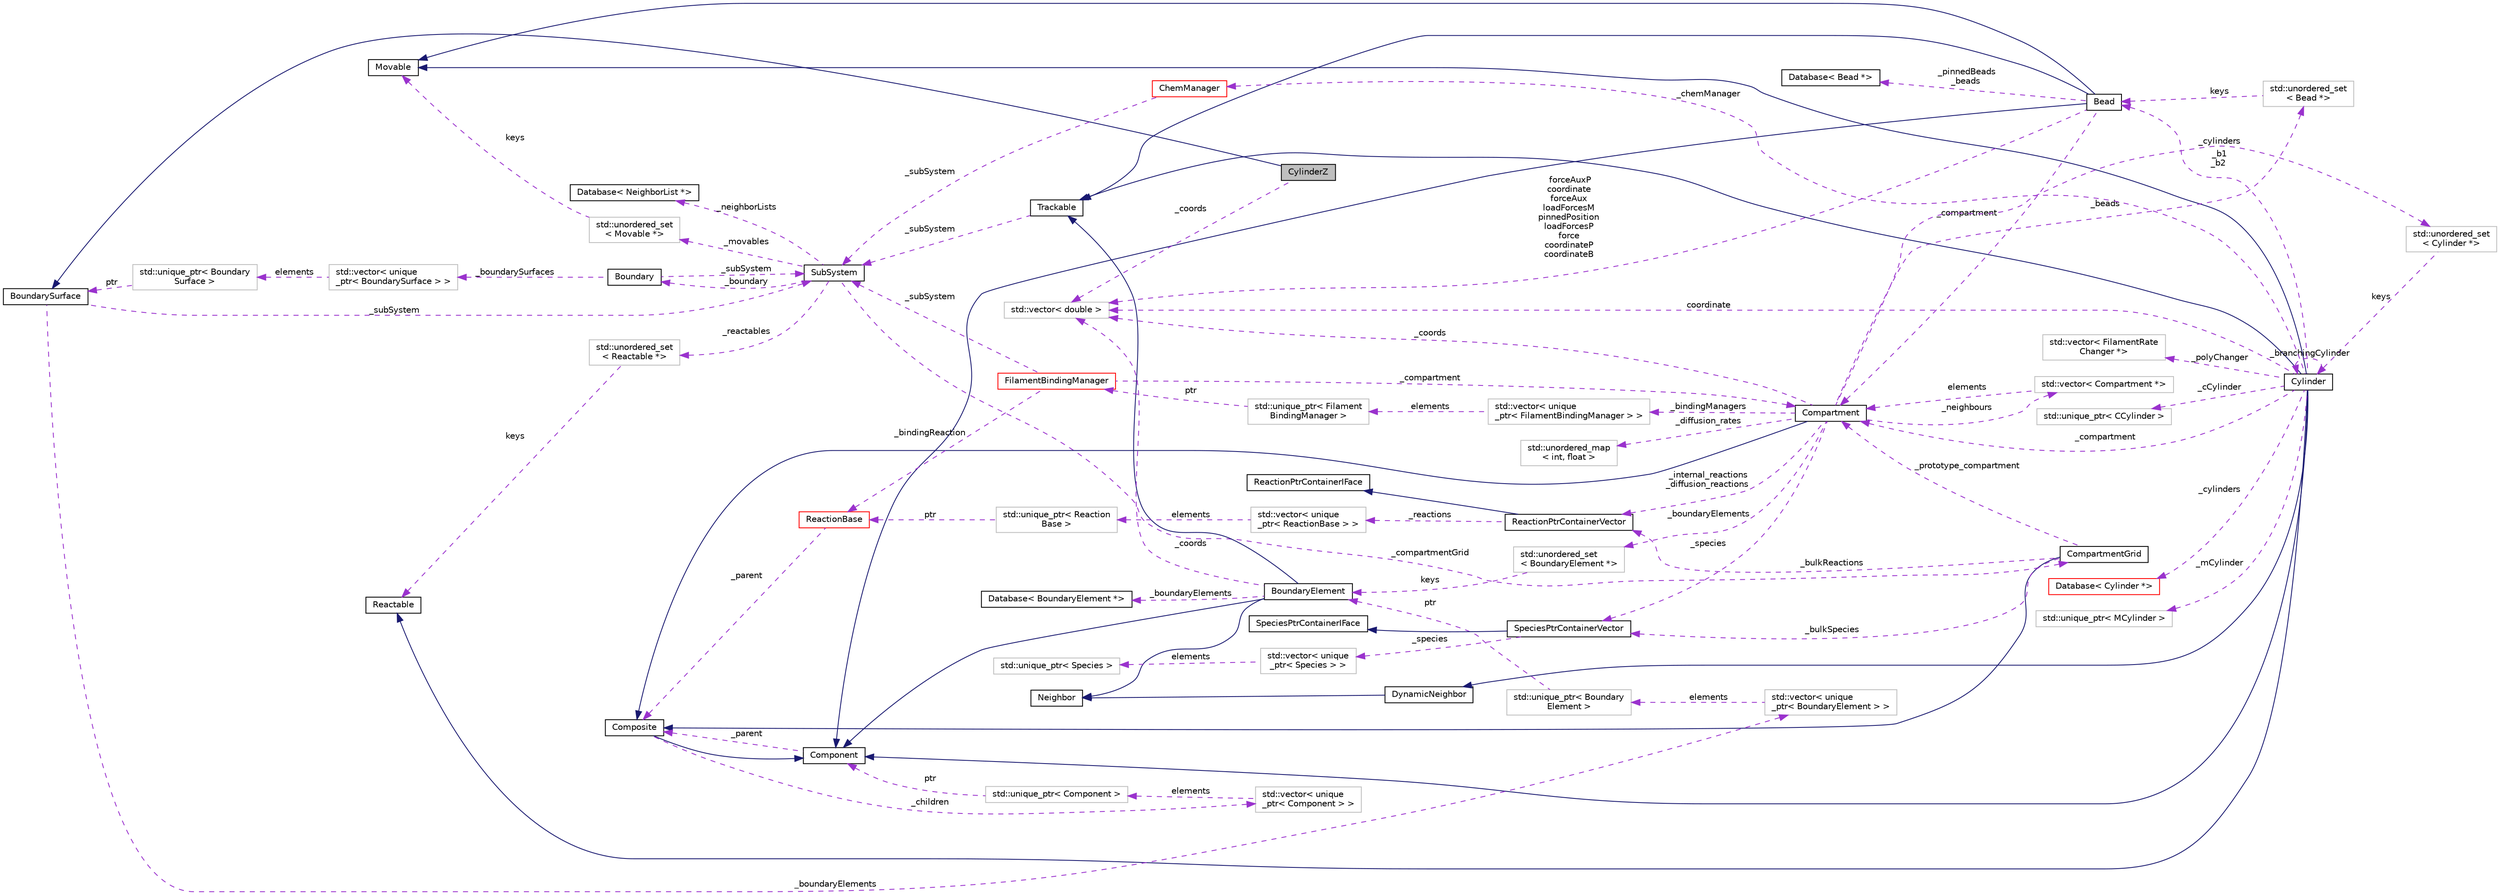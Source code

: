 digraph "CylinderZ"
{
 // INTERACTIVE_SVG=YES
  edge [fontname="Helvetica",fontsize="10",labelfontname="Helvetica",labelfontsize="10"];
  node [fontname="Helvetica",fontsize="10",shape=record];
  rankdir="LR";
  Node2 [label="CylinderZ",height=0.2,width=0.4,color="black", fillcolor="grey75", style="filled", fontcolor="black"];
  Node3 -> Node2 [dir="back",color="midnightblue",fontsize="10",style="solid",fontname="Helvetica"];
  Node3 [label="BoundarySurface",height=0.2,width=0.4,color="black", fillcolor="white", style="filled",URL="$classBoundarySurface.html",tooltip="A boundary shape that holds BoundaryElements. "];
  Node4 -> Node3 [dir="back",color="darkorchid3",fontsize="10",style="dashed",label=" _subSystem" ,fontname="Helvetica"];
  Node4 [label="SubSystem",height=0.2,width=0.4,color="black", fillcolor="white", style="filled",URL="$classSubSystem.html",tooltip="Manages all Movables and Reactables. "];
  Node5 -> Node4 [dir="back",color="darkorchid3",fontsize="10",style="dashed",label=" _movables" ,fontname="Helvetica"];
  Node5 [label="std::unordered_set\l\< Movable *\>",height=0.2,width=0.4,color="grey75", fillcolor="white", style="filled"];
  Node6 -> Node5 [dir="back",color="darkorchid3",fontsize="10",style="dashed",label=" keys" ,fontname="Helvetica"];
  Node6 [label="Movable",height=0.2,width=0.4,color="black", fillcolor="white", style="filled",URL="$classMovable.html",tooltip="An abstract base class for a movable element in the SubSystem. "];
  Node7 -> Node4 [dir="back",color="darkorchid3",fontsize="10",style="dashed",label=" _reactables" ,fontname="Helvetica"];
  Node7 [label="std::unordered_set\l\< Reactable *\>",height=0.2,width=0.4,color="grey75", fillcolor="white", style="filled"];
  Node8 -> Node7 [dir="back",color="darkorchid3",fontsize="10",style="dashed",label=" keys" ,fontname="Helvetica"];
  Node8 [label="Reactable",height=0.2,width=0.4,color="black", fillcolor="white", style="filled",URL="$classReactable.html",tooltip="An abstract base class for a reactable element in the SubSystem. "];
  Node9 -> Node4 [dir="back",color="darkorchid3",fontsize="10",style="dashed",label=" _boundary" ,fontname="Helvetica"];
  Node9 [label="Boundary",height=0.2,width=0.4,color="black", fillcolor="white", style="filled",URL="$classBoundary.html",tooltip="To store all BoundarySurfaces that are in the SubSystem. "];
  Node4 -> Node9 [dir="back",color="darkorchid3",fontsize="10",style="dashed",label=" _subSystem" ,fontname="Helvetica"];
  Node10 -> Node9 [dir="back",color="darkorchid3",fontsize="10",style="dashed",label=" _boundarySurfaces" ,fontname="Helvetica"];
  Node10 [label="std::vector\< unique\l_ptr\< BoundarySurface \> \>",height=0.2,width=0.4,color="grey75", fillcolor="white", style="filled"];
  Node11 -> Node10 [dir="back",color="darkorchid3",fontsize="10",style="dashed",label=" elements" ,fontname="Helvetica"];
  Node11 [label="std::unique_ptr\< Boundary\lSurface \>",height=0.2,width=0.4,color="grey75", fillcolor="white", style="filled"];
  Node3 -> Node11 [dir="back",color="darkorchid3",fontsize="10",style="dashed",label=" ptr" ,fontname="Helvetica"];
  Node12 -> Node4 [dir="back",color="darkorchid3",fontsize="10",style="dashed",label=" _compartmentGrid" ,fontname="Helvetica"];
  Node12 [label="CompartmentGrid",height=0.2,width=0.4,color="black", fillcolor="white", style="filled",URL="$classCompartmentGrid.html",tooltip="A simple n-dimensional grid of Compartment objects. "];
  Node13 -> Node12 [dir="back",color="midnightblue",fontsize="10",style="solid",fontname="Helvetica"];
  Node13 [label="Composite",height=0.2,width=0.4,color="black", fillcolor="white", style="filled",URL="$classComposite.html",tooltip="The aggregating class for the Composite pattern. "];
  Node14 -> Node13 [dir="back",color="midnightblue",fontsize="10",style="solid",fontname="Helvetica"];
  Node14 [label="Component",height=0.2,width=0.4,color="black", fillcolor="white", style="filled",URL="$classComponent.html",tooltip="The base class for the Composite pattern hieararchy. "];
  Node13 -> Node14 [dir="back",color="darkorchid3",fontsize="10",style="dashed",label=" _parent" ,fontname="Helvetica"];
  Node15 -> Node13 [dir="back",color="darkorchid3",fontsize="10",style="dashed",label=" _children" ,fontname="Helvetica"];
  Node15 [label="std::vector\< unique\l_ptr\< Component \> \>",height=0.2,width=0.4,color="grey75", fillcolor="white", style="filled"];
  Node16 -> Node15 [dir="back",color="darkorchid3",fontsize="10",style="dashed",label=" elements" ,fontname="Helvetica"];
  Node16 [label="std::unique_ptr\< Component \>",height=0.2,width=0.4,color="grey75", fillcolor="white", style="filled"];
  Node14 -> Node16 [dir="back",color="darkorchid3",fontsize="10",style="dashed",label=" ptr" ,fontname="Helvetica"];
  Node17 -> Node12 [dir="back",color="darkorchid3",fontsize="10",style="dashed",label=" _prototype_compartment" ,fontname="Helvetica"];
  Node17 [label="Compartment",height=0.2,width=0.4,color="black", fillcolor="white", style="filled",URL="$classCompartment.html",tooltip="A container or holding Species and Reactions. "];
  Node13 -> Node17 [dir="back",color="midnightblue",fontsize="10",style="solid",fontname="Helvetica"];
  Node18 -> Node17 [dir="back",color="darkorchid3",fontsize="10",style="dashed",label=" _beads" ,fontname="Helvetica"];
  Node18 [label="std::unordered_set\l\< Bead *\>",height=0.2,width=0.4,color="grey75", fillcolor="white", style="filled"];
  Node19 -> Node18 [dir="back",color="darkorchid3",fontsize="10",style="dashed",label=" keys" ,fontname="Helvetica"];
  Node19 [label="Bead",height=0.2,width=0.4,color="black", fillcolor="white", style="filled",URL="$classBead.html",tooltip="Represents a single coordinate between Cylinders, and holds forces needed for mechanical equilibratio..."];
  Node14 -> Node19 [dir="back",color="midnightblue",fontsize="10",style="solid",fontname="Helvetica"];
  Node20 -> Node19 [dir="back",color="midnightblue",fontsize="10",style="solid",fontname="Helvetica"];
  Node20 [label="Trackable",height=0.2,width=0.4,color="black", fillcolor="white", style="filled",URL="$classTrackable.html",tooltip="An abstract base class for a trackable object in the SubSystem. "];
  Node4 -> Node20 [dir="back",color="darkorchid3",fontsize="10",style="dashed",label=" _subSystem" ,fontname="Helvetica"];
  Node6 -> Node19 [dir="back",color="midnightblue",fontsize="10",style="solid",fontname="Helvetica"];
  Node17 -> Node19 [dir="back",color="darkorchid3",fontsize="10",style="dashed",label=" _compartment" ,fontname="Helvetica"];
  Node21 -> Node19 [dir="back",color="darkorchid3",fontsize="10",style="dashed",label=" _pinnedBeads\n_beads" ,fontname="Helvetica"];
  Node21 [label="Database\< Bead *\>",height=0.2,width=0.4,color="black", fillcolor="white", style="filled",URL="$classDatabase.html"];
  Node22 -> Node19 [dir="back",color="darkorchid3",fontsize="10",style="dashed",label=" forceAuxP\ncoordinate\nforceAux\nloadForcesM\npinnedPosition\nloadForcesP\nforce\ncoordinateP\ncoordinateB" ,fontname="Helvetica"];
  Node22 [label="std::vector\< double \>",height=0.2,width=0.4,color="grey75", fillcolor="white", style="filled"];
  Node23 -> Node17 [dir="back",color="darkorchid3",fontsize="10",style="dashed",label=" _neighbours" ,fontname="Helvetica"];
  Node23 [label="std::vector\< Compartment *\>",height=0.2,width=0.4,color="grey75", fillcolor="white", style="filled"];
  Node17 -> Node23 [dir="back",color="darkorchid3",fontsize="10",style="dashed",label=" elements" ,fontname="Helvetica"];
  Node24 -> Node17 [dir="back",color="darkorchid3",fontsize="10",style="dashed",label=" _cylinders" ,fontname="Helvetica"];
  Node24 [label="std::unordered_set\l\< Cylinder *\>",height=0.2,width=0.4,color="grey75", fillcolor="white", style="filled"];
  Node25 -> Node24 [dir="back",color="darkorchid3",fontsize="10",style="dashed",label=" keys" ,fontname="Helvetica"];
  Node25 [label="Cylinder",height=0.2,width=0.4,color="black", fillcolor="white", style="filled",URL="$classCylinder.html",tooltip="A container to store a MCylinder and CCylinder. "];
  Node14 -> Node25 [dir="back",color="midnightblue",fontsize="10",style="solid",fontname="Helvetica"];
  Node20 -> Node25 [dir="back",color="midnightblue",fontsize="10",style="solid",fontname="Helvetica"];
  Node6 -> Node25 [dir="back",color="midnightblue",fontsize="10",style="solid",fontname="Helvetica"];
  Node8 -> Node25 [dir="back",color="midnightblue",fontsize="10",style="solid",fontname="Helvetica"];
  Node26 -> Node25 [dir="back",color="midnightblue",fontsize="10",style="solid",fontname="Helvetica"];
  Node26 [label="DynamicNeighbor",height=0.2,width=0.4,color="black", fillcolor="white", style="filled",URL="$classDynamicNeighbor.html",tooltip="An abstract base class for any element that can be added or removed from a NeighborList dynamically a..."];
  Node27 -> Node26 [dir="back",color="midnightblue",fontsize="10",style="solid",fontname="Helvetica"];
  Node27 [label="Neighbor",height=0.2,width=0.4,color="black", fillcolor="white", style="filled",URL="$classNeighbor.html",tooltip="An abstract base class for any element that can be added or removed from a NeighborList statically at..."];
  Node25 -> Node25 [dir="back",color="darkorchid3",fontsize="10",style="dashed",label=" _branchingCylinder" ,fontname="Helvetica"];
  Node28 -> Node25 [dir="back",color="darkorchid3",fontsize="10",style="dashed",label=" _polyChanger" ,fontname="Helvetica"];
  Node28 [label="std::vector\< FilamentRate\lChanger *\>",height=0.2,width=0.4,color="grey75", fillcolor="white", style="filled"];
  Node30 -> Node25 [dir="back",color="darkorchid3",fontsize="10",style="dashed",label=" _cCylinder" ,fontname="Helvetica"];
  Node30 [label="std::unique_ptr\< CCylinder \>",height=0.2,width=0.4,color="grey75", fillcolor="white", style="filled"];
  Node19 -> Node25 [dir="back",color="darkorchid3",fontsize="10",style="dashed",label=" _b1\n_b2" ,fontname="Helvetica"];
  Node50 -> Node25 [dir="back",color="darkorchid3",fontsize="10",style="dashed",label=" _cylinders" ,fontname="Helvetica"];
  Node50 [label="Database\< Cylinder *\>",height=0.2,width=0.4,color="red", fillcolor="white", style="filled",URL="$classDatabase.html"];
  Node17 -> Node25 [dir="back",color="darkorchid3",fontsize="10",style="dashed",label=" _compartment" ,fontname="Helvetica"];
  Node52 -> Node25 [dir="back",color="darkorchid3",fontsize="10",style="dashed",label=" _chemManager" ,fontname="Helvetica"];
  Node52 [label="ChemManager",height=0.2,width=0.4,color="red", fillcolor="white", style="filled",URL="$classChemManager.html",tooltip="For initailizing chemical reactions based on a specific system. "];
  Node4 -> Node52 [dir="back",color="darkorchid3",fontsize="10",style="dashed",label=" _subSystem" ,fontname="Helvetica"];
  Node66 -> Node25 [dir="back",color="darkorchid3",fontsize="10",style="dashed",label=" _mCylinder" ,fontname="Helvetica"];
  Node66 [label="std::unique_ptr\< MCylinder \>",height=0.2,width=0.4,color="grey75", fillcolor="white", style="filled"];
  Node22 -> Node25 [dir="back",color="darkorchid3",fontsize="10",style="dashed",label=" coordinate" ,fontname="Helvetica"];
  Node68 -> Node17 [dir="back",color="darkorchid3",fontsize="10",style="dashed",label=" _boundaryElements" ,fontname="Helvetica"];
  Node68 [label="std::unordered_set\l\< BoundaryElement *\>",height=0.2,width=0.4,color="grey75", fillcolor="white", style="filled"];
  Node69 -> Node68 [dir="back",color="darkorchid3",fontsize="10",style="dashed",label=" keys" ,fontname="Helvetica"];
  Node69 [label="BoundaryElement",height=0.2,width=0.4,color="black", fillcolor="white", style="filled",URL="$classBoundaryElement.html",tooltip="Represents an element of a BoundarySurface. "];
  Node14 -> Node69 [dir="back",color="midnightblue",fontsize="10",style="solid",fontname="Helvetica"];
  Node20 -> Node69 [dir="back",color="midnightblue",fontsize="10",style="solid",fontname="Helvetica"];
  Node27 -> Node69 [dir="back",color="midnightblue",fontsize="10",style="solid",fontname="Helvetica"];
  Node70 -> Node69 [dir="back",color="darkorchid3",fontsize="10",style="dashed",label=" _boundaryElements" ,fontname="Helvetica"];
  Node70 [label="Database\< BoundaryElement *\>",height=0.2,width=0.4,color="black", fillcolor="white", style="filled",URL="$classDatabase.html"];
  Node22 -> Node69 [dir="back",color="darkorchid3",fontsize="10",style="dashed",label=" _coords" ,fontname="Helvetica"];
  Node71 -> Node17 [dir="back",color="darkorchid3",fontsize="10",style="dashed",label=" _internal_reactions\n_diffusion_reactions" ,fontname="Helvetica"];
  Node71 [label="ReactionPtrContainerVector",height=0.2,width=0.4,color="black", fillcolor="white", style="filled",URL="$classReactionPtrContainerVector.html",tooltip="A concrete class implementing the ReactionPtrContainerIFace, using vector<unique_ptr<ReactionBase>> a..."];
  Node72 -> Node71 [dir="back",color="midnightblue",fontsize="10",style="solid",fontname="Helvetica"];
  Node72 [label="ReactionPtrContainerIFace",height=0.2,width=0.4,color="black", fillcolor="white", style="filled",URL="$classReactionPtrContainerIFace.html",tooltip="An abstract interface for a container of pointers to reaction objects. "];
  Node73 -> Node71 [dir="back",color="darkorchid3",fontsize="10",style="dashed",label=" _reactions" ,fontname="Helvetica"];
  Node73 [label="std::vector\< unique\l_ptr\< ReactionBase \> \>",height=0.2,width=0.4,color="grey75", fillcolor="white", style="filled"];
  Node74 -> Node73 [dir="back",color="darkorchid3",fontsize="10",style="dashed",label=" elements" ,fontname="Helvetica"];
  Node74 [label="std::unique_ptr\< Reaction\lBase \>",height=0.2,width=0.4,color="grey75", fillcolor="white", style="filled"];
  Node34 -> Node74 [dir="back",color="darkorchid3",fontsize="10",style="dashed",label=" ptr" ,fontname="Helvetica"];
  Node34 [label="ReactionBase",height=0.2,width=0.4,color="red", fillcolor="white", style="filled",URL="$classReactionBase.html",tooltip="Represents an abstract interface for simple chemical reactions of the form A + B -> C..."];
  Node13 -> Node34 [dir="back",color="darkorchid3",fontsize="10",style="dashed",label=" _parent" ,fontname="Helvetica"];
  Node75 -> Node17 [dir="back",color="darkorchid3",fontsize="10",style="dashed",label=" _diffusion_rates" ,fontname="Helvetica"];
  Node75 [label="std::unordered_map\l\< int, float \>",height=0.2,width=0.4,color="grey75", fillcolor="white", style="filled"];
  Node22 -> Node17 [dir="back",color="darkorchid3",fontsize="10",style="dashed",label=" _coords" ,fontname="Helvetica"];
  Node76 -> Node17 [dir="back",color="darkorchid3",fontsize="10",style="dashed",label=" _bindingManagers" ,fontname="Helvetica"];
  Node76 [label="std::vector\< unique\l_ptr\< FilamentBindingManager \> \>",height=0.2,width=0.4,color="grey75", fillcolor="white", style="filled"];
  Node77 -> Node76 [dir="back",color="darkorchid3",fontsize="10",style="dashed",label=" elements" ,fontname="Helvetica"];
  Node77 [label="std::unique_ptr\< Filament\lBindingManager \>",height=0.2,width=0.4,color="grey75", fillcolor="white", style="filled"];
  Node78 -> Node77 [dir="back",color="darkorchid3",fontsize="10",style="dashed",label=" ptr" ,fontname="Helvetica"];
  Node78 [label="FilamentBindingManager",height=0.2,width=0.4,color="red", fillcolor="white", style="filled",URL="$classFilamentBindingManager.html",tooltip="To store and manage binding reactions. "];
  Node17 -> Node78 [dir="back",color="darkorchid3",fontsize="10",style="dashed",label=" _compartment" ,fontname="Helvetica"];
  Node4 -> Node78 [dir="back",color="darkorchid3",fontsize="10",style="dashed",label=" _subSystem" ,fontname="Helvetica"];
  Node34 -> Node78 [dir="back",color="darkorchid3",fontsize="10",style="dashed",label=" _bindingReaction" ,fontname="Helvetica"];
  Node79 -> Node17 [dir="back",color="darkorchid3",fontsize="10",style="dashed",label=" _species" ,fontname="Helvetica"];
  Node79 [label="SpeciesPtrContainerVector",height=0.2,width=0.4,color="black", fillcolor="white", style="filled",URL="$classSpeciesPtrContainerVector.html",tooltip="A concrete class implementing the SpeciesPtrContainerIFace, using vector<unique_ptr<Species>> as the ..."];
  Node80 -> Node79 [dir="back",color="midnightblue",fontsize="10",style="solid",fontname="Helvetica"];
  Node80 [label="SpeciesPtrContainerIFace",height=0.2,width=0.4,color="black", fillcolor="white", style="filled",URL="$classSpeciesPtrContainerIFace.html",tooltip="An abstract interface for a container of pointers to Species objects. "];
  Node81 -> Node79 [dir="back",color="darkorchid3",fontsize="10",style="dashed",label=" _species" ,fontname="Helvetica"];
  Node81 [label="std::vector\< unique\l_ptr\< Species \> \>",height=0.2,width=0.4,color="grey75", fillcolor="white", style="filled"];
  Node82 -> Node81 [dir="back",color="darkorchid3",fontsize="10",style="dashed",label=" elements" ,fontname="Helvetica"];
  Node82 [label="std::unique_ptr\< Species \>",height=0.2,width=0.4,color="grey75", fillcolor="white", style="filled"];
  Node71 -> Node12 [dir="back",color="darkorchid3",fontsize="10",style="dashed",label=" _bulkReactions" ,fontname="Helvetica"];
  Node79 -> Node12 [dir="back",color="darkorchid3",fontsize="10",style="dashed",label=" _bulkSpecies" ,fontname="Helvetica"];
  Node83 -> Node4 [dir="back",color="darkorchid3",fontsize="10",style="dashed",label=" _neighborLists" ,fontname="Helvetica"];
  Node83 [label="Database\< NeighborList *\>",height=0.2,width=0.4,color="black", fillcolor="white", style="filled",URL="$classDatabase.html"];
  Node84 -> Node3 [dir="back",color="darkorchid3",fontsize="10",style="dashed",label=" _boundaryElements" ,fontname="Helvetica"];
  Node84 [label="std::vector\< unique\l_ptr\< BoundaryElement \> \>",height=0.2,width=0.4,color="grey75", fillcolor="white", style="filled"];
  Node85 -> Node84 [dir="back",color="darkorchid3",fontsize="10",style="dashed",label=" elements" ,fontname="Helvetica"];
  Node85 [label="std::unique_ptr\< Boundary\lElement \>",height=0.2,width=0.4,color="grey75", fillcolor="white", style="filled"];
  Node69 -> Node85 [dir="back",color="darkorchid3",fontsize="10",style="dashed",label=" ptr" ,fontname="Helvetica"];
  Node22 -> Node2 [dir="back",color="darkorchid3",fontsize="10",style="dashed",label=" _coords" ,fontname="Helvetica"];
}
